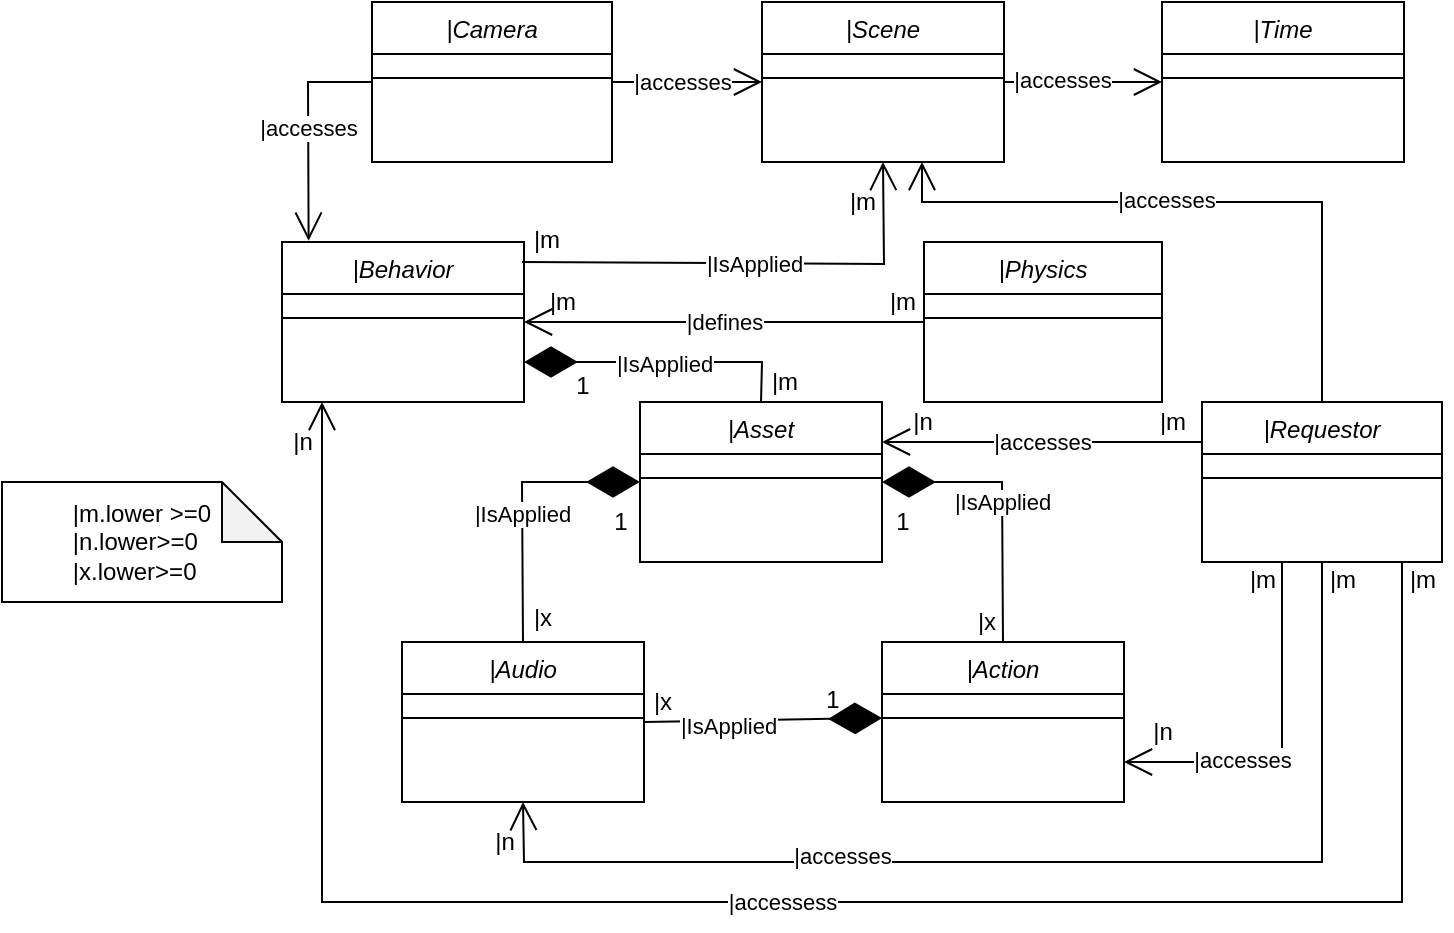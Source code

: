 <mxfile version="17.5.0" type="github">
  <diagram id="C5RBs43oDa-KdzZeNtuy" name="Page-1">
    <mxGraphModel dx="720" dy="508" grid="1" gridSize="10" guides="1" tooltips="1" connect="1" arrows="1" fold="1" page="1" pageScale="1" pageWidth="827" pageHeight="1169" math="0" shadow="0">
      <root>
        <mxCell id="WIyWlLk6GJQsqaUBKTNV-0" />
        <mxCell id="WIyWlLk6GJQsqaUBKTNV-1" parent="WIyWlLk6GJQsqaUBKTNV-0" />
        <mxCell id="tE-mYOwrqDIdmzsHIr1x-1" value="|Asset" style="swimlane;fontStyle=2;align=center;verticalAlign=top;childLayout=stackLayout;horizontal=1;startSize=26;horizontalStack=0;resizeParent=1;resizeLast=0;collapsible=1;marginBottom=0;rounded=0;shadow=0;strokeWidth=1;" parent="WIyWlLk6GJQsqaUBKTNV-1" vertex="1">
          <mxGeometry x="339" y="480" width="121" height="80" as="geometry">
            <mxRectangle x="230" y="140" width="160" height="26" as="alternateBounds" />
          </mxGeometry>
        </mxCell>
        <mxCell id="tE-mYOwrqDIdmzsHIr1x-2" value="" style="line;html=1;strokeWidth=1;align=left;verticalAlign=middle;spacingTop=-1;spacingLeft=3;spacingRight=3;rotatable=0;labelPosition=right;points=[];portConstraint=eastwest;" parent="tE-mYOwrqDIdmzsHIr1x-1" vertex="1">
          <mxGeometry y="26" width="121" height="24" as="geometry" />
        </mxCell>
        <mxCell id="tE-mYOwrqDIdmzsHIr1x-18" value="|Action" style="swimlane;fontStyle=2;align=center;verticalAlign=top;childLayout=stackLayout;horizontal=1;startSize=26;horizontalStack=0;resizeParent=1;resizeLast=0;collapsible=1;marginBottom=0;rounded=0;shadow=0;strokeWidth=1;" parent="WIyWlLk6GJQsqaUBKTNV-1" vertex="1">
          <mxGeometry x="460" y="600" width="121" height="80" as="geometry">
            <mxRectangle x="230" y="140" width="160" height="26" as="alternateBounds" />
          </mxGeometry>
        </mxCell>
        <mxCell id="tE-mYOwrqDIdmzsHIr1x-19" value="" style="line;html=1;strokeWidth=1;align=left;verticalAlign=middle;spacingTop=-1;spacingLeft=3;spacingRight=3;rotatable=0;labelPosition=right;points=[];portConstraint=eastwest;" parent="tE-mYOwrqDIdmzsHIr1x-18" vertex="1">
          <mxGeometry y="26" width="121" height="24" as="geometry" />
        </mxCell>
        <mxCell id="tE-mYOwrqDIdmzsHIr1x-20" value="|Audio" style="swimlane;fontStyle=2;align=center;verticalAlign=top;childLayout=stackLayout;horizontal=1;startSize=26;horizontalStack=0;resizeParent=1;resizeLast=0;collapsible=1;marginBottom=0;rounded=0;shadow=0;strokeWidth=1;" parent="WIyWlLk6GJQsqaUBKTNV-1" vertex="1">
          <mxGeometry x="220" y="600" width="121" height="80" as="geometry">
            <mxRectangle x="230" y="140" width="160" height="26" as="alternateBounds" />
          </mxGeometry>
        </mxCell>
        <mxCell id="tE-mYOwrqDIdmzsHIr1x-21" value="" style="line;html=1;strokeWidth=1;align=left;verticalAlign=middle;spacingTop=-1;spacingLeft=3;spacingRight=3;rotatable=0;labelPosition=right;points=[];portConstraint=eastwest;" parent="tE-mYOwrqDIdmzsHIr1x-20" vertex="1">
          <mxGeometry y="26" width="121" height="24" as="geometry" />
        </mxCell>
        <mxCell id="tE-mYOwrqDIdmzsHIr1x-22" value="|Scene" style="swimlane;fontStyle=2;align=center;verticalAlign=top;childLayout=stackLayout;horizontal=1;startSize=26;horizontalStack=0;resizeParent=1;resizeLast=0;collapsible=1;marginBottom=0;rounded=0;shadow=0;strokeWidth=1;" parent="WIyWlLk6GJQsqaUBKTNV-1" vertex="1">
          <mxGeometry x="400" y="280" width="121" height="80" as="geometry">
            <mxRectangle x="230" y="140" width="160" height="26" as="alternateBounds" />
          </mxGeometry>
        </mxCell>
        <mxCell id="tE-mYOwrqDIdmzsHIr1x-23" value="" style="line;html=1;strokeWidth=1;align=left;verticalAlign=middle;spacingTop=-1;spacingLeft=3;spacingRight=3;rotatable=0;labelPosition=right;points=[];portConstraint=eastwest;" parent="tE-mYOwrqDIdmzsHIr1x-22" vertex="1">
          <mxGeometry y="26" width="121" height="24" as="geometry" />
        </mxCell>
        <mxCell id="tE-mYOwrqDIdmzsHIr1x-24" value="|Time" style="swimlane;fontStyle=2;align=center;verticalAlign=top;childLayout=stackLayout;horizontal=1;startSize=26;horizontalStack=0;resizeParent=1;resizeLast=0;collapsible=1;marginBottom=0;rounded=0;shadow=0;strokeWidth=1;" parent="WIyWlLk6GJQsqaUBKTNV-1" vertex="1">
          <mxGeometry x="600" y="280" width="121" height="80" as="geometry">
            <mxRectangle x="230" y="140" width="160" height="26" as="alternateBounds" />
          </mxGeometry>
        </mxCell>
        <mxCell id="tE-mYOwrqDIdmzsHIr1x-25" value="" style="line;html=1;strokeWidth=1;align=left;verticalAlign=middle;spacingTop=-1;spacingLeft=3;spacingRight=3;rotatable=0;labelPosition=right;points=[];portConstraint=eastwest;" parent="tE-mYOwrqDIdmzsHIr1x-24" vertex="1">
          <mxGeometry y="26" width="121" height="24" as="geometry" />
        </mxCell>
        <mxCell id="tE-mYOwrqDIdmzsHIr1x-26" value="|Behavior" style="swimlane;fontStyle=2;align=center;verticalAlign=top;childLayout=stackLayout;horizontal=1;startSize=26;horizontalStack=0;resizeParent=1;resizeLast=0;collapsible=1;marginBottom=0;rounded=0;shadow=0;strokeWidth=1;" parent="WIyWlLk6GJQsqaUBKTNV-1" vertex="1">
          <mxGeometry x="160" y="400" width="121" height="80" as="geometry">
            <mxRectangle x="230" y="140" width="160" height="26" as="alternateBounds" />
          </mxGeometry>
        </mxCell>
        <mxCell id="tE-mYOwrqDIdmzsHIr1x-27" value="" style="line;html=1;strokeWidth=1;align=left;verticalAlign=middle;spacingTop=-1;spacingLeft=3;spacingRight=3;rotatable=0;labelPosition=right;points=[];portConstraint=eastwest;" parent="tE-mYOwrqDIdmzsHIr1x-26" vertex="1">
          <mxGeometry y="26" width="121" height="24" as="geometry" />
        </mxCell>
        <mxCell id="tE-mYOwrqDIdmzsHIr1x-28" value="|Physics" style="swimlane;fontStyle=2;align=center;verticalAlign=top;childLayout=stackLayout;horizontal=1;startSize=26;horizontalStack=0;resizeParent=1;resizeLast=0;collapsible=1;marginBottom=0;rounded=0;shadow=0;strokeWidth=1;" parent="WIyWlLk6GJQsqaUBKTNV-1" vertex="1">
          <mxGeometry x="481" y="400" width="119" height="80" as="geometry">
            <mxRectangle x="230" y="140" width="160" height="26" as="alternateBounds" />
          </mxGeometry>
        </mxCell>
        <mxCell id="tE-mYOwrqDIdmzsHIr1x-29" value="" style="line;html=1;strokeWidth=1;align=left;verticalAlign=middle;spacingTop=-1;spacingLeft=3;spacingRight=3;rotatable=0;labelPosition=right;points=[];portConstraint=eastwest;" parent="tE-mYOwrqDIdmzsHIr1x-28" vertex="1">
          <mxGeometry y="26" width="119" height="24" as="geometry" />
        </mxCell>
        <mxCell id="tE-mYOwrqDIdmzsHIr1x-30" value="|Camera" style="swimlane;fontStyle=2;align=center;verticalAlign=top;childLayout=stackLayout;horizontal=1;startSize=26;horizontalStack=0;resizeParent=1;resizeLast=0;collapsible=1;marginBottom=0;rounded=0;shadow=0;strokeWidth=1;" parent="WIyWlLk6GJQsqaUBKTNV-1" vertex="1">
          <mxGeometry x="205" y="280" width="120" height="80" as="geometry">
            <mxRectangle x="230" y="140" width="160" height="26" as="alternateBounds" />
          </mxGeometry>
        </mxCell>
        <mxCell id="tE-mYOwrqDIdmzsHIr1x-31" value="" style="line;html=1;strokeWidth=1;align=left;verticalAlign=middle;spacingTop=-1;spacingLeft=3;spacingRight=3;rotatable=0;labelPosition=right;points=[];portConstraint=eastwest;" parent="tE-mYOwrqDIdmzsHIr1x-30" vertex="1">
          <mxGeometry y="26" width="120" height="24" as="geometry" />
        </mxCell>
        <mxCell id="KVb-5xRnATFjyqEezzpk-9" value="" style="endArrow=diamondThin;endFill=1;endSize=24;html=1;rounded=0;exitX=0.5;exitY=0;exitDx=0;exitDy=0;entryX=0;entryY=0.5;entryDx=0;entryDy=0;" parent="WIyWlLk6GJQsqaUBKTNV-1" source="tE-mYOwrqDIdmzsHIr1x-20" target="tE-mYOwrqDIdmzsHIr1x-1" edge="1">
          <mxGeometry width="160" relative="1" as="geometry">
            <mxPoint x="380" y="470" as="sourcePoint" />
            <mxPoint x="540" y="470" as="targetPoint" />
            <Array as="points">
              <mxPoint x="280" y="520" />
            </Array>
          </mxGeometry>
        </mxCell>
        <mxCell id="AX-5P2sKbcidFbCpfzj6-30" value="|IsApplied" style="edgeLabel;html=1;align=center;verticalAlign=middle;resizable=0;points=[];" vertex="1" connectable="0" parent="KVb-5xRnATFjyqEezzpk-9">
          <mxGeometry x="-0.079" relative="1" as="geometry">
            <mxPoint as="offset" />
          </mxGeometry>
        </mxCell>
        <mxCell id="KVb-5xRnATFjyqEezzpk-10" value="" style="endArrow=diamondThin;endFill=1;endSize=24;html=1;rounded=0;exitX=1;exitY=0.5;exitDx=0;exitDy=0;" parent="WIyWlLk6GJQsqaUBKTNV-1" source="tE-mYOwrqDIdmzsHIr1x-20" edge="1">
          <mxGeometry width="160" relative="1" as="geometry">
            <mxPoint x="350" y="650" as="sourcePoint" />
            <mxPoint x="460" y="638" as="targetPoint" />
          </mxGeometry>
        </mxCell>
        <mxCell id="AX-5P2sKbcidFbCpfzj6-29" value="|IsApplied" style="edgeLabel;html=1;align=center;verticalAlign=middle;resizable=0;points=[];" vertex="1" connectable="0" parent="KVb-5xRnATFjyqEezzpk-10">
          <mxGeometry x="-0.3" y="-2" relative="1" as="geometry">
            <mxPoint as="offset" />
          </mxGeometry>
        </mxCell>
        <mxCell id="KVb-5xRnATFjyqEezzpk-11" value="|IsApplied" style="endArrow=diamondThin;endFill=1;endSize=24;html=1;rounded=0;exitX=0.5;exitY=0;exitDx=0;exitDy=0;entryX=1;entryY=0.5;entryDx=0;entryDy=0;" parent="WIyWlLk6GJQsqaUBKTNV-1" source="tE-mYOwrqDIdmzsHIr1x-18" target="tE-mYOwrqDIdmzsHIr1x-1" edge="1">
          <mxGeometry width="160" relative="1" as="geometry">
            <mxPoint x="470" y="650" as="sourcePoint" />
            <mxPoint x="340" y="520" as="targetPoint" />
            <Array as="points">
              <mxPoint x="520" y="520" />
            </Array>
          </mxGeometry>
        </mxCell>
        <mxCell id="KVb-5xRnATFjyqEezzpk-13" value="" style="endArrow=diamondThin;endFill=1;endSize=24;html=1;rounded=0;exitX=0.5;exitY=0;exitDx=0;exitDy=0;entryX=1;entryY=0.75;entryDx=0;entryDy=0;" parent="WIyWlLk6GJQsqaUBKTNV-1" source="tE-mYOwrqDIdmzsHIr1x-1" target="tE-mYOwrqDIdmzsHIr1x-26" edge="1">
          <mxGeometry width="160" relative="1" as="geometry">
            <mxPoint x="380" y="470" as="sourcePoint" />
            <mxPoint x="540" y="470" as="targetPoint" />
            <Array as="points">
              <mxPoint x="400" y="460" />
            </Array>
          </mxGeometry>
        </mxCell>
        <mxCell id="AX-5P2sKbcidFbCpfzj6-31" value="|IsApplied" style="edgeLabel;html=1;align=center;verticalAlign=middle;resizable=0;points=[];" vertex="1" connectable="0" parent="KVb-5xRnATFjyqEezzpk-13">
          <mxGeometry x="-0.002" y="1" relative="1" as="geometry">
            <mxPoint as="offset" />
          </mxGeometry>
        </mxCell>
        <mxCell id="tA9rTWKeVU8TA5Abkto5-1" value="|accesses" style="endArrow=open;endFill=1;endSize=12;html=1;rounded=0;exitX=0;exitY=0.5;exitDx=0;exitDy=0;entryX=0.11;entryY=-0.008;entryDx=0;entryDy=0;entryPerimeter=0;" parent="WIyWlLk6GJQsqaUBKTNV-1" source="tE-mYOwrqDIdmzsHIr1x-30" edge="1" target="tE-mYOwrqDIdmzsHIr1x-26">
          <mxGeometry width="160" relative="1" as="geometry">
            <mxPoint x="290" y="480" as="sourcePoint" />
            <mxPoint x="210" y="400" as="targetPoint" />
            <Array as="points">
              <mxPoint x="173" y="320" />
            </Array>
          </mxGeometry>
        </mxCell>
        <mxCell id="tA9rTWKeVU8TA5Abkto5-2" value="|IsApplied" style="endArrow=open;endFill=1;endSize=12;html=1;rounded=0;entryX=0.5;entryY=1;entryDx=0;entryDy=0;" parent="WIyWlLk6GJQsqaUBKTNV-1" target="tE-mYOwrqDIdmzsHIr1x-22" edge="1">
          <mxGeometry width="160" relative="1" as="geometry">
            <mxPoint x="280" y="410" as="sourcePoint" />
            <mxPoint x="450" y="480" as="targetPoint" />
            <Array as="points">
              <mxPoint x="461" y="411" />
            </Array>
          </mxGeometry>
        </mxCell>
        <mxCell id="tA9rTWKeVU8TA5Abkto5-5" value="" style="endArrow=open;endFill=1;endSize=12;html=1;rounded=0;exitX=1;exitY=0.5;exitDx=0;exitDy=0;entryX=0;entryY=0.5;entryDx=0;entryDy=0;" parent="WIyWlLk6GJQsqaUBKTNV-1" source="tE-mYOwrqDIdmzsHIr1x-30" target="tE-mYOwrqDIdmzsHIr1x-22" edge="1">
          <mxGeometry width="160" relative="1" as="geometry">
            <mxPoint x="290" y="480" as="sourcePoint" />
            <mxPoint x="450" y="480" as="targetPoint" />
          </mxGeometry>
        </mxCell>
        <mxCell id="AX-5P2sKbcidFbCpfzj6-35" value="|accesses" style="edgeLabel;html=1;align=center;verticalAlign=middle;resizable=0;points=[];" vertex="1" connectable="0" parent="tA9rTWKeVU8TA5Abkto5-5">
          <mxGeometry x="-0.396" relative="1" as="geometry">
            <mxPoint x="12" as="offset" />
          </mxGeometry>
        </mxCell>
        <mxCell id="AX-5P2sKbcidFbCpfzj6-0" value="|Requestor" style="swimlane;fontStyle=2;align=center;verticalAlign=top;childLayout=stackLayout;horizontal=1;startSize=26;horizontalStack=0;resizeParent=1;resizeLast=0;collapsible=1;marginBottom=0;rounded=0;shadow=0;strokeWidth=1;" vertex="1" parent="WIyWlLk6GJQsqaUBKTNV-1">
          <mxGeometry x="620" y="480" width="120" height="80" as="geometry">
            <mxRectangle x="230" y="140" width="160" height="26" as="alternateBounds" />
          </mxGeometry>
        </mxCell>
        <mxCell id="AX-5P2sKbcidFbCpfzj6-1" value="" style="line;html=1;strokeWidth=1;align=left;verticalAlign=middle;spacingTop=-1;spacingLeft=3;spacingRight=3;rotatable=0;labelPosition=right;points=[];portConstraint=eastwest;" vertex="1" parent="AX-5P2sKbcidFbCpfzj6-0">
          <mxGeometry y="26" width="120" height="24" as="geometry" />
        </mxCell>
        <mxCell id="AX-5P2sKbcidFbCpfzj6-2" value="" style="endArrow=open;endFill=1;endSize=12;html=1;rounded=0;exitX=0.5;exitY=0;exitDx=0;exitDy=0;" edge="1" parent="WIyWlLk6GJQsqaUBKTNV-1" source="AX-5P2sKbcidFbCpfzj6-0">
          <mxGeometry width="160" relative="1" as="geometry">
            <mxPoint x="440" y="530" as="sourcePoint" />
            <mxPoint x="480" y="360" as="targetPoint" />
            <Array as="points">
              <mxPoint x="680" y="380" />
              <mxPoint x="480" y="380" />
            </Array>
          </mxGeometry>
        </mxCell>
        <mxCell id="AX-5P2sKbcidFbCpfzj6-7" value="|accesses" style="edgeLabel;html=1;align=center;verticalAlign=middle;resizable=0;points=[];" vertex="1" connectable="0" parent="AX-5P2sKbcidFbCpfzj6-2">
          <mxGeometry x="0.113" y="-1" relative="1" as="geometry">
            <mxPoint as="offset" />
          </mxGeometry>
        </mxCell>
        <mxCell id="AX-5P2sKbcidFbCpfzj6-3" value="|accesses" style="endArrow=open;endFill=1;endSize=12;html=1;rounded=0;exitX=0;exitY=0.25;exitDx=0;exitDy=0;entryX=1;entryY=0.25;entryDx=0;entryDy=0;" edge="1" parent="WIyWlLk6GJQsqaUBKTNV-1" source="AX-5P2sKbcidFbCpfzj6-0" target="tE-mYOwrqDIdmzsHIr1x-1">
          <mxGeometry width="160" relative="1" as="geometry">
            <mxPoint x="440" y="530" as="sourcePoint" />
            <mxPoint x="600" y="530" as="targetPoint" />
          </mxGeometry>
        </mxCell>
        <mxCell id="AX-5P2sKbcidFbCpfzj6-4" value="" style="endArrow=open;endFill=1;endSize=12;html=1;rounded=0;entryX=1;entryY=0.75;entryDx=0;entryDy=0;" edge="1" parent="WIyWlLk6GJQsqaUBKTNV-1" target="tE-mYOwrqDIdmzsHIr1x-18">
          <mxGeometry width="160" relative="1" as="geometry">
            <mxPoint x="660" y="560" as="sourcePoint" />
            <mxPoint x="600" y="530" as="targetPoint" />
            <Array as="points">
              <mxPoint x="660" y="660" />
            </Array>
          </mxGeometry>
        </mxCell>
        <mxCell id="AX-5P2sKbcidFbCpfzj6-9" value="|accesses" style="edgeLabel;html=1;align=center;verticalAlign=middle;resizable=0;points=[];" vertex="1" connectable="0" parent="AX-5P2sKbcidFbCpfzj6-4">
          <mxGeometry x="0.341" y="-1" relative="1" as="geometry">
            <mxPoint as="offset" />
          </mxGeometry>
        </mxCell>
        <mxCell id="AX-5P2sKbcidFbCpfzj6-5" value="" style="endArrow=open;endFill=1;endSize=12;html=1;rounded=0;exitX=0.5;exitY=1;exitDx=0;exitDy=0;entryX=0.5;entryY=1;entryDx=0;entryDy=0;" edge="1" parent="WIyWlLk6GJQsqaUBKTNV-1" source="AX-5P2sKbcidFbCpfzj6-0" target="tE-mYOwrqDIdmzsHIr1x-20">
          <mxGeometry width="160" relative="1" as="geometry">
            <mxPoint x="440" y="530" as="sourcePoint" />
            <mxPoint x="600" y="530" as="targetPoint" />
            <Array as="points">
              <mxPoint x="680" y="710" />
              <mxPoint x="281" y="710" />
            </Array>
          </mxGeometry>
        </mxCell>
        <mxCell id="AX-5P2sKbcidFbCpfzj6-8" value="|accesses" style="edgeLabel;html=1;align=center;verticalAlign=middle;resizable=0;points=[];" vertex="1" connectable="0" parent="AX-5P2sKbcidFbCpfzj6-5">
          <mxGeometry x="0.347" y="-3" relative="1" as="geometry">
            <mxPoint as="offset" />
          </mxGeometry>
        </mxCell>
        <mxCell id="AX-5P2sKbcidFbCpfzj6-6" value="|accessess" style="endArrow=open;endFill=1;endSize=12;html=1;rounded=0;" edge="1" parent="WIyWlLk6GJQsqaUBKTNV-1">
          <mxGeometry width="160" relative="1" as="geometry">
            <mxPoint x="720" y="560" as="sourcePoint" />
            <mxPoint x="180" y="480" as="targetPoint" />
            <Array as="points">
              <mxPoint x="720" y="730" />
              <mxPoint x="180" y="730" />
            </Array>
          </mxGeometry>
        </mxCell>
        <mxCell id="AX-5P2sKbcidFbCpfzj6-10" value="|x" style="text;html=1;align=center;verticalAlign=middle;resizable=0;points=[];autosize=1;strokeColor=none;fillColor=none;" vertex="1" parent="WIyWlLk6GJQsqaUBKTNV-1">
          <mxGeometry x="502" y="580" width="20" height="20" as="geometry" />
        </mxCell>
        <mxCell id="AX-5P2sKbcidFbCpfzj6-11" value="1" style="text;html=1;align=center;verticalAlign=middle;resizable=0;points=[];autosize=1;strokeColor=none;fillColor=none;" vertex="1" parent="WIyWlLk6GJQsqaUBKTNV-1">
          <mxGeometry x="460" y="530" width="20" height="20" as="geometry" />
        </mxCell>
        <mxCell id="AX-5P2sKbcidFbCpfzj6-12" value="|x" style="text;html=1;align=center;verticalAlign=middle;resizable=0;points=[];autosize=1;strokeColor=none;fillColor=none;" vertex="1" parent="WIyWlLk6GJQsqaUBKTNV-1">
          <mxGeometry x="340" y="620" width="20" height="20" as="geometry" />
        </mxCell>
        <mxCell id="AX-5P2sKbcidFbCpfzj6-13" value="1" style="text;html=1;align=center;verticalAlign=middle;resizable=0;points=[];autosize=1;strokeColor=none;fillColor=none;" vertex="1" parent="WIyWlLk6GJQsqaUBKTNV-1">
          <mxGeometry x="425" y="619" width="20" height="20" as="geometry" />
        </mxCell>
        <mxCell id="AX-5P2sKbcidFbCpfzj6-14" value="|x" style="text;html=1;align=center;verticalAlign=middle;resizable=0;points=[];autosize=1;strokeColor=none;fillColor=none;" vertex="1" parent="WIyWlLk6GJQsqaUBKTNV-1">
          <mxGeometry x="280" y="578" width="20" height="20" as="geometry" />
        </mxCell>
        <mxCell id="AX-5P2sKbcidFbCpfzj6-15" value="1" style="text;html=1;align=center;verticalAlign=middle;resizable=0;points=[];autosize=1;strokeColor=none;fillColor=none;" vertex="1" parent="WIyWlLk6GJQsqaUBKTNV-1">
          <mxGeometry x="319" y="530" width="20" height="20" as="geometry" />
        </mxCell>
        <mxCell id="AX-5P2sKbcidFbCpfzj6-16" value="|m" style="text;html=1;align=center;verticalAlign=middle;resizable=0;points=[];autosize=1;strokeColor=none;fillColor=none;" vertex="1" parent="WIyWlLk6GJQsqaUBKTNV-1">
          <mxGeometry x="396" y="460" width="30" height="20" as="geometry" />
        </mxCell>
        <mxCell id="AX-5P2sKbcidFbCpfzj6-18" value="1" style="text;html=1;align=center;verticalAlign=middle;resizable=0;points=[];autosize=1;strokeColor=none;fillColor=none;" vertex="1" parent="WIyWlLk6GJQsqaUBKTNV-1">
          <mxGeometry x="300" y="462" width="20" height="20" as="geometry" />
        </mxCell>
        <mxCell id="AX-5P2sKbcidFbCpfzj6-23" value="|m" style="text;html=1;align=center;verticalAlign=middle;resizable=0;points=[];autosize=1;strokeColor=none;fillColor=none;" vertex="1" parent="WIyWlLk6GJQsqaUBKTNV-1">
          <mxGeometry x="435" y="370" width="30" height="20" as="geometry" />
        </mxCell>
        <mxCell id="AX-5P2sKbcidFbCpfzj6-24" value="&lt;div style=&quot;text-align: left&quot;&gt;&lt;span&gt;|m.lower &amp;gt;=0&lt;/span&gt;&lt;/div&gt;&lt;div style=&quot;text-align: left&quot;&gt;&lt;span&gt;|n.lower&amp;gt;=0&lt;/span&gt;&lt;/div&gt;&lt;div style=&quot;text-align: left&quot;&gt;&lt;span&gt;|x.lower&amp;gt;=0&lt;/span&gt;&lt;/div&gt;" style="shape=note;whiteSpace=wrap;html=1;backgroundOutline=1;darkOpacity=0.05;" vertex="1" parent="WIyWlLk6GJQsqaUBKTNV-1">
          <mxGeometry x="20" y="520" width="140" height="60" as="geometry" />
        </mxCell>
        <mxCell id="AX-5P2sKbcidFbCpfzj6-26" value="|defines" style="endArrow=open;endFill=1;endSize=12;html=1;rounded=0;exitX=0;exitY=0.5;exitDx=0;exitDy=0;entryX=1;entryY=0.5;entryDx=0;entryDy=0;" edge="1" parent="WIyWlLk6GJQsqaUBKTNV-1" source="tE-mYOwrqDIdmzsHIr1x-28" target="tE-mYOwrqDIdmzsHIr1x-26">
          <mxGeometry width="160" relative="1" as="geometry">
            <mxPoint x="250" y="530" as="sourcePoint" />
            <mxPoint x="410" y="530" as="targetPoint" />
          </mxGeometry>
        </mxCell>
        <mxCell id="AX-5P2sKbcidFbCpfzj6-32" value="" style="endArrow=open;endFill=1;endSize=12;html=1;rounded=0;exitX=1;exitY=0.5;exitDx=0;exitDy=0;entryX=0;entryY=0.5;entryDx=0;entryDy=0;" edge="1" parent="WIyWlLk6GJQsqaUBKTNV-1" source="tE-mYOwrqDIdmzsHIr1x-22" target="tE-mYOwrqDIdmzsHIr1x-24">
          <mxGeometry width="160" relative="1" as="geometry">
            <mxPoint x="310" y="530" as="sourcePoint" />
            <mxPoint x="470" y="530" as="targetPoint" />
          </mxGeometry>
        </mxCell>
        <mxCell id="AX-5P2sKbcidFbCpfzj6-33" value="|accesses" style="edgeLabel;html=1;align=center;verticalAlign=middle;resizable=0;points=[];" vertex="1" connectable="0" parent="AX-5P2sKbcidFbCpfzj6-32">
          <mxGeometry x="-0.274" y="1" relative="1" as="geometry">
            <mxPoint as="offset" />
          </mxGeometry>
        </mxCell>
        <mxCell id="AX-5P2sKbcidFbCpfzj6-37" value="|m" style="text;html=1;align=center;verticalAlign=middle;resizable=0;points=[];autosize=1;strokeColor=none;fillColor=none;" vertex="1" parent="WIyWlLk6GJQsqaUBKTNV-1">
          <mxGeometry x="635" y="559" width="30" height="20" as="geometry" />
        </mxCell>
        <mxCell id="AX-5P2sKbcidFbCpfzj6-43" value="|m" style="text;html=1;align=center;verticalAlign=middle;resizable=0;points=[];autosize=1;strokeColor=none;fillColor=none;" vertex="1" parent="WIyWlLk6GJQsqaUBKTNV-1">
          <mxGeometry x="715" y="559" width="30" height="20" as="geometry" />
        </mxCell>
        <mxCell id="AX-5P2sKbcidFbCpfzj6-45" value="|m" style="text;html=1;align=center;verticalAlign=middle;resizable=0;points=[];autosize=1;strokeColor=none;fillColor=none;" vertex="1" parent="WIyWlLk6GJQsqaUBKTNV-1">
          <mxGeometry x="675" y="559" width="30" height="20" as="geometry" />
        </mxCell>
        <mxCell id="AX-5P2sKbcidFbCpfzj6-48" value="|n" style="text;html=1;align=center;verticalAlign=middle;resizable=0;points=[];autosize=1;strokeColor=none;fillColor=none;" vertex="1" parent="WIyWlLk6GJQsqaUBKTNV-1">
          <mxGeometry x="585" y="635" width="30" height="20" as="geometry" />
        </mxCell>
        <mxCell id="AX-5P2sKbcidFbCpfzj6-49" value="|n" style="text;html=1;align=center;verticalAlign=middle;resizable=0;points=[];autosize=1;strokeColor=none;fillColor=none;" vertex="1" parent="WIyWlLk6GJQsqaUBKTNV-1">
          <mxGeometry x="256" y="690" width="30" height="20" as="geometry" />
        </mxCell>
        <mxCell id="AX-5P2sKbcidFbCpfzj6-50" value="|m" style="text;html=1;align=center;verticalAlign=middle;resizable=0;points=[];autosize=1;strokeColor=none;fillColor=none;" vertex="1" parent="WIyWlLk6GJQsqaUBKTNV-1">
          <mxGeometry x="277" y="389" width="30" height="20" as="geometry" />
        </mxCell>
        <mxCell id="AX-5P2sKbcidFbCpfzj6-51" value="|n" style="text;html=1;align=center;verticalAlign=middle;resizable=0;points=[];autosize=1;strokeColor=none;fillColor=none;" vertex="1" parent="WIyWlLk6GJQsqaUBKTNV-1">
          <mxGeometry x="155" y="490" width="30" height="20" as="geometry" />
        </mxCell>
        <mxCell id="AX-5P2sKbcidFbCpfzj6-52" value="|m" style="text;html=1;align=center;verticalAlign=middle;resizable=0;points=[];autosize=1;strokeColor=none;fillColor=none;" vertex="1" parent="WIyWlLk6GJQsqaUBKTNV-1">
          <mxGeometry x="455" y="420" width="30" height="20" as="geometry" />
        </mxCell>
        <mxCell id="AX-5P2sKbcidFbCpfzj6-53" value="|m" style="text;html=1;align=center;verticalAlign=middle;resizable=0;points=[];autosize=1;strokeColor=none;fillColor=none;" vertex="1" parent="WIyWlLk6GJQsqaUBKTNV-1">
          <mxGeometry x="285" y="420" width="30" height="20" as="geometry" />
        </mxCell>
        <mxCell id="AX-5P2sKbcidFbCpfzj6-55" value="|m" style="text;html=1;align=center;verticalAlign=middle;resizable=0;points=[];autosize=1;strokeColor=none;fillColor=none;" vertex="1" parent="WIyWlLk6GJQsqaUBKTNV-1">
          <mxGeometry x="590" y="480" width="30" height="20" as="geometry" />
        </mxCell>
        <mxCell id="AX-5P2sKbcidFbCpfzj6-57" value="|n" style="text;html=1;align=center;verticalAlign=middle;resizable=0;points=[];autosize=1;strokeColor=none;fillColor=none;" vertex="1" parent="WIyWlLk6GJQsqaUBKTNV-1">
          <mxGeometry x="465" y="480" width="30" height="20" as="geometry" />
        </mxCell>
      </root>
    </mxGraphModel>
  </diagram>
</mxfile>
